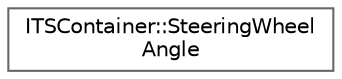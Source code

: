 digraph "类继承关系图"
{
 // INTERACTIVE_SVG=YES
 // LATEX_PDF_SIZE
  bgcolor="transparent";
  edge [fontname=Helvetica,fontsize=10,labelfontname=Helvetica,labelfontsize=10];
  node [fontname=Helvetica,fontsize=10,shape=box,height=0.2,width=0.4];
  rankdir="LR";
  Node0 [id="Node000000",label="ITSContainer::SteeringWheel\lAngle",height=0.2,width=0.4,color="grey40", fillcolor="white", style="filled",URL="$d5/d42/structITSContainer_1_1SteeringWheelAngle.html",tooltip=" "];
}
